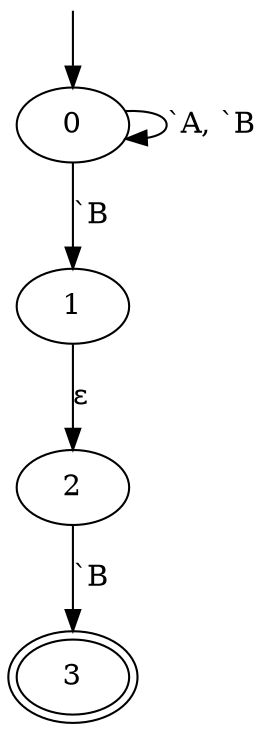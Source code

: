 digraph automaton
{
  __INVISIBLE_NODE_0__ [label= "", shape=none,height=.0,width=.0] ;
  __INVISIBLE_NODE_0__ -> 0 ;
  3 [peripheries=2] ;
  0 -> 0 [label="`A, `B"] ;
  0 -> 1 [label="`B"] ;
  1 -> 2 [label="ε"] ;
  2 -> 3 [label="`B"] ;
}